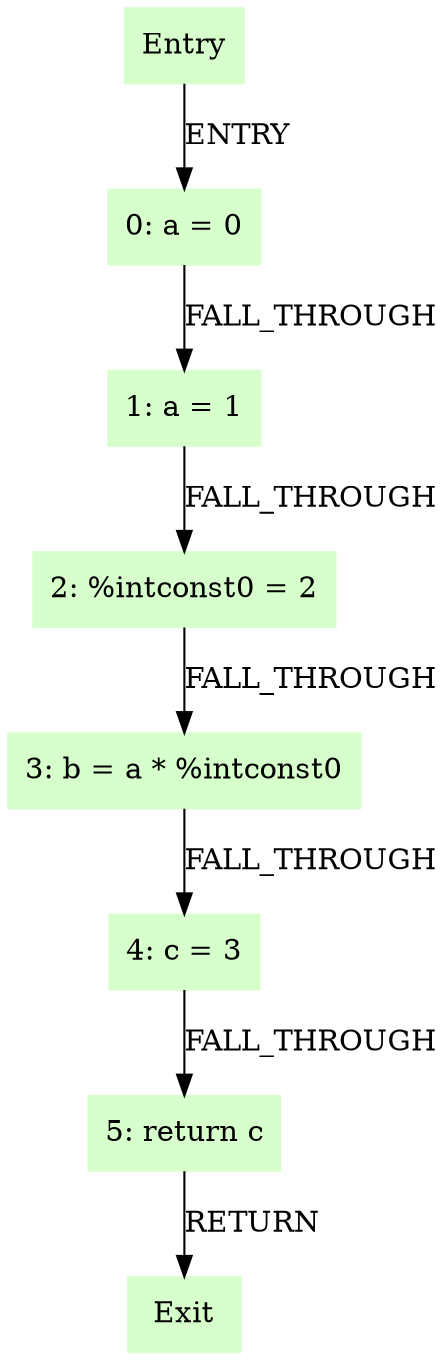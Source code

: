 digraph G {
  node [shape=box,style=filled,color=".3 .2 1.0"];
  "Entry";
  "0: a = 0";
  "1: a = 1";
  "2: %intconst0 = 2";
  "3: b = a * %intconst0";
  "4: c = 3";
  "5: return c";
  "Exit";
  "Entry" -> "0: a = 0" [label="ENTRY"];
  "0: a = 0" -> "1: a = 1" [label="FALL_THROUGH"];
  "1: a = 1" -> "2: %intconst0 = 2" [label="FALL_THROUGH"];
  "2: %intconst0 = 2" -> "3: b = a * %intconst0" [label="FALL_THROUGH"];
  "3: b = a * %intconst0" -> "4: c = 3" [label="FALL_THROUGH"];
  "4: c = 3" -> "5: return c" [label="FALL_THROUGH"];
  "5: return c" -> "Exit" [label="RETURN"];
}

